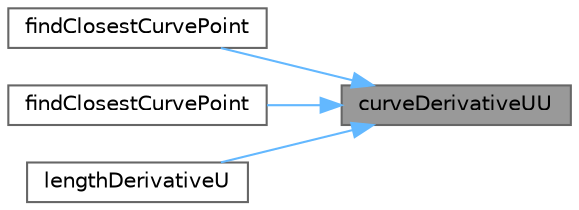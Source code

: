 digraph "curveDerivativeUU"
{
 // LATEX_PDF_SIZE
  bgcolor="transparent";
  edge [fontname=Helvetica,fontsize=10,labelfontname=Helvetica,labelfontsize=10];
  node [fontname=Helvetica,fontsize=10,shape=box,height=0.2,width=0.4];
  rankdir="RL";
  Node1 [id="Node000001",label="curveDerivativeUU",height=0.2,width=0.4,color="gray40", fillcolor="grey60", style="filled", fontcolor="black",tooltip=" "];
  Node1 -> Node2 [id="edge1_Node000001_Node000002",dir="back",color="steelblue1",style="solid",tooltip=" "];
  Node2 [id="Node000002",label="findClosestCurvePoint",height=0.2,width=0.4,color="grey40", fillcolor="white", style="filled",URL="$classFoam_1_1NURBS3DCurve.html#a82646529d5b9fe9bc40c62a7fba3fff5",tooltip=" "];
  Node1 -> Node3 [id="edge2_Node000001_Node000003",dir="back",color="steelblue1",style="solid",tooltip=" "];
  Node3 [id="Node000003",label="findClosestCurvePoint",height=0.2,width=0.4,color="grey40", fillcolor="white", style="filled",URL="$classFoam_1_1NURBS3DCurve.html#a6a5a05c4164c29424d77407e8ca07d6e",tooltip=" "];
  Node1 -> Node4 [id="edge3_Node000001_Node000004",dir="back",color="steelblue1",style="solid",tooltip=" "];
  Node4 [id="Node000004",label="lengthDerivativeU",height=0.2,width=0.4,color="grey40", fillcolor="white", style="filled",URL="$classFoam_1_1NURBS3DCurve.html#aa780f0d75d31ca15256a6c4b61fea819",tooltip=" "];
}
